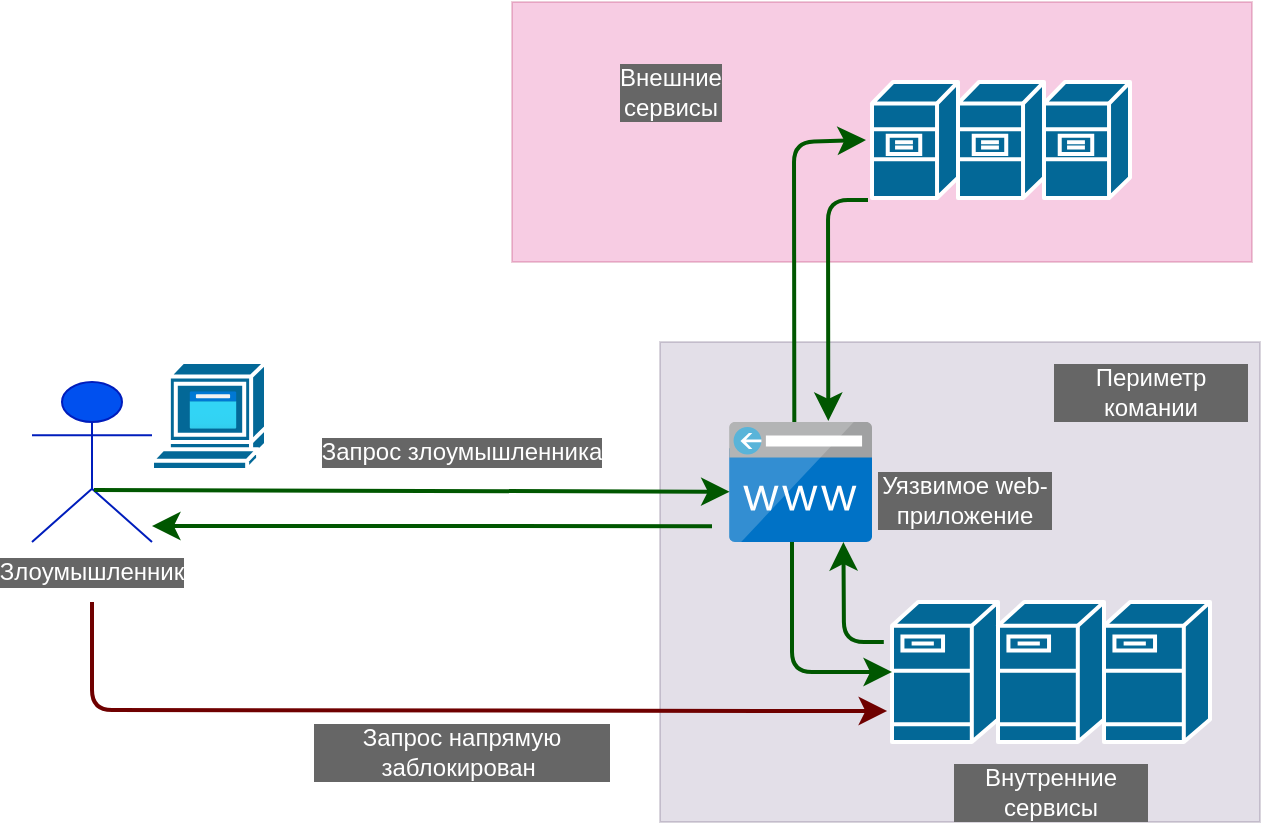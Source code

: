 <mxfile>
    <diagram id="fECts557okDQ3qRtLXVx" name="Страница 1">
        <mxGraphModel dx="872" dy="599" grid="1" gridSize="10" guides="1" tooltips="1" connect="1" arrows="1" fold="1" page="1" pageScale="1" pageWidth="827" pageHeight="1169" math="0" shadow="0">
            <root>
                <mxCell id="0"/>
                <mxCell id="1" parent="0"/>
                <mxCell id="55" value="" style="rounded=0;whiteSpace=wrap;html=1;opacity=20;fillColor=#d80073;fontColor=#ffffff;strokeColor=#A50040;" vertex="1" parent="1">
                    <mxGeometry x="340" y="110" width="370" height="130" as="geometry"/>
                </mxCell>
                <mxCell id="54" value="" style="rounded=0;whiteSpace=wrap;html=1;opacity=20;fillColor=#76608a;fontColor=#ffffff;strokeColor=#432D57;" vertex="1" parent="1">
                    <mxGeometry x="414" y="280" width="300" height="240" as="geometry"/>
                </mxCell>
                <mxCell id="28" value="" style="shape=umlActor;verticalLabelPosition=bottom;verticalAlign=top;html=1;outlineConnect=0;fillColor=#0050ef;strokeColor=#001DBC;fontColor=#ffffff;" vertex="1" parent="1">
                    <mxGeometry x="100" y="300" width="60" height="80" as="geometry"/>
                </mxCell>
                <mxCell id="37" value="" style="group" vertex="1" connectable="0" parent="1">
                    <mxGeometry x="160" y="290" width="57" height="54" as="geometry"/>
                </mxCell>
                <mxCell id="31" value="" style="shape=mxgraph.cisco.computers_and_peripherals.terminal;sketch=0;html=1;pointerEvents=1;dashed=0;fillColor=#036897;strokeColor=#ffffff;strokeWidth=2;verticalLabelPosition=bottom;verticalAlign=top;align=center;outlineConnect=0;" vertex="1" parent="37">
                    <mxGeometry width="57" height="54" as="geometry"/>
                </mxCell>
                <mxCell id="36" value="" style="aspect=fixed;html=1;points=[];align=center;image;fontSize=12;image=img/lib/azure2/general/Browser.svg;" vertex="1" parent="37">
                    <mxGeometry x="18.75" y="14.6" width="23.5" height="18.8" as="geometry"/>
                </mxCell>
                <mxCell id="44" value="" style="sketch=0;aspect=fixed;html=1;points=[];align=center;image;fontSize=12;image=img/lib/mscae/CustomDomain.svg;" vertex="1" parent="1">
                    <mxGeometry x="448.57" y="320" width="71.43" height="60" as="geometry"/>
                </mxCell>
                <mxCell id="45" value="" style="shape=mxgraph.cisco.servers.fileserver;sketch=0;html=1;pointerEvents=1;dashed=0;fillColor=#036897;strokeColor=#ffffff;strokeWidth=2;verticalLabelPosition=bottom;verticalAlign=top;align=center;outlineConnect=0;" vertex="1" parent="1">
                    <mxGeometry x="530" y="410" width="53" height="70" as="geometry"/>
                </mxCell>
                <mxCell id="46" value="" style="shape=mxgraph.cisco.servers.file_server;sketch=0;html=1;pointerEvents=1;dashed=0;fillColor=#036897;strokeColor=#ffffff;strokeWidth=2;verticalLabelPosition=bottom;verticalAlign=top;align=center;outlineConnect=0;" vertex="1" parent="1">
                    <mxGeometry x="606" y="150" width="43" height="58" as="geometry"/>
                </mxCell>
                <mxCell id="48" value="" style="shape=mxgraph.cisco.servers.fileserver;sketch=0;html=1;pointerEvents=1;dashed=0;fillColor=#036897;strokeColor=#ffffff;strokeWidth=2;verticalLabelPosition=bottom;verticalAlign=top;align=center;outlineConnect=0;" vertex="1" parent="1">
                    <mxGeometry x="583" y="410" width="53" height="70" as="geometry"/>
                </mxCell>
                <mxCell id="49" value="" style="shape=mxgraph.cisco.servers.fileserver;sketch=0;html=1;pointerEvents=1;dashed=0;fillColor=#036897;strokeColor=#ffffff;strokeWidth=2;verticalLabelPosition=bottom;verticalAlign=top;align=center;outlineConnect=0;" vertex="1" parent="1">
                    <mxGeometry x="636" y="410" width="53" height="70" as="geometry"/>
                </mxCell>
                <mxCell id="50" value="" style="shape=mxgraph.cisco.servers.file_server;sketch=0;html=1;pointerEvents=1;dashed=0;fillColor=#036897;strokeColor=#ffffff;strokeWidth=2;verticalLabelPosition=bottom;verticalAlign=top;align=center;outlineConnect=0;" vertex="1" parent="1">
                    <mxGeometry x="563" y="150" width="43" height="58" as="geometry"/>
                </mxCell>
                <mxCell id="51" value="" style="shape=mxgraph.cisco.servers.file_server;sketch=0;html=1;pointerEvents=1;dashed=0;fillColor=#036897;strokeColor=#ffffff;strokeWidth=2;verticalLabelPosition=bottom;verticalAlign=top;align=center;outlineConnect=0;" vertex="1" parent="1">
                    <mxGeometry x="520" y="150" width="43" height="58" as="geometry"/>
                </mxCell>
                <mxCell id="57" value="" style="endArrow=classic;html=1;endSize=8;startSize=8;jumpSize=7;strokeWidth=2;entryX=0;entryY=0.5;entryDx=0;entryDy=0;entryPerimeter=0;fillColor=#008a00;strokeColor=#005700;" edge="1" parent="1">
                    <mxGeometry width="50" height="50" relative="1" as="geometry">
                        <mxPoint x="481.16" y="320" as="sourcePoint"/>
                        <mxPoint x="517" y="179" as="targetPoint"/>
                        <Array as="points">
                            <mxPoint x="481" y="180"/>
                        </Array>
                    </mxGeometry>
                </mxCell>
                <mxCell id="58" value="" style="endArrow=classic;html=1;endSize=8;startSize=8;jumpSize=7;strokeWidth=2;entryX=0;entryY=0.5;entryDx=0;entryDy=0;entryPerimeter=0;fillColor=#008a00;strokeColor=#005700;" edge="1" parent="1" target="45">
                    <mxGeometry width="50" height="50" relative="1" as="geometry">
                        <mxPoint x="480" y="380" as="sourcePoint"/>
                        <mxPoint x="480.36" y="420" as="targetPoint"/>
                        <Array as="points">
                            <mxPoint x="480" y="445"/>
                        </Array>
                    </mxGeometry>
                </mxCell>
                <mxCell id="59" value="&lt;span style=&quot;&quot;&gt;Периметр комании&lt;/span&gt;" style="text;html=1;strokeColor=none;fillColor=none;align=center;verticalAlign=middle;whiteSpace=wrap;rounded=0;opacity=20;fontColor=#FFFFFF;labelBackgroundColor=#666666;" vertex="1" parent="1">
                    <mxGeometry x="610" y="290" width="99" height="30" as="geometry"/>
                </mxCell>
                <mxCell id="60" value="&lt;font&gt;Внутренние сервисы&lt;/font&gt;" style="text;html=1;strokeColor=none;fillColor=none;align=center;verticalAlign=middle;whiteSpace=wrap;rounded=0;opacity=20;labelBackgroundColor=#666666;fontColor=#FFFFFF;" vertex="1" parent="1">
                    <mxGeometry x="560" y="490" width="99" height="30" as="geometry"/>
                </mxCell>
                <mxCell id="61" value="&lt;font&gt;Внешние&lt;br&gt;сервисы&lt;br&gt;&lt;/font&gt;" style="text;html=1;align=center;verticalAlign=middle;whiteSpace=wrap;rounded=0;opacity=20;labelBackgroundColor=#666666;fillColor=none;fontColor=#FFFFFF;" vertex="1" parent="1">
                    <mxGeometry x="370" y="140" width="99" height="30" as="geometry"/>
                </mxCell>
                <mxCell id="65" value="" style="endArrow=classic;html=1;endSize=8;startSize=8;jumpSize=7;strokeWidth=2;entryX=0.003;entryY=0.581;entryDx=0;entryDy=0;entryPerimeter=0;fillColor=#008a00;strokeColor=#005700;" edge="1" parent="1" target="44">
                    <mxGeometry width="50" height="50" relative="1" as="geometry">
                        <mxPoint x="131" y="354" as="sourcePoint"/>
                        <mxPoint x="351" y="354" as="targetPoint"/>
                    </mxGeometry>
                </mxCell>
                <mxCell id="66" value="" style="endArrow=classic;html=1;endSize=8;startSize=8;jumpSize=7;strokeWidth=2;entryX=-0.046;entryY=0.779;entryDx=0;entryDy=0;entryPerimeter=0;fillColor=#a20025;strokeColor=#6F0000;" edge="1" parent="1" target="45">
                    <mxGeometry width="50" height="50" relative="1" as="geometry">
                        <mxPoint x="130" y="410" as="sourcePoint"/>
                        <mxPoint x="410" y="464" as="targetPoint"/>
                        <Array as="points">
                            <mxPoint x="130" y="464"/>
                        </Array>
                    </mxGeometry>
                </mxCell>
                <mxCell id="67" value="Запрос напрямую заблокирован&amp;nbsp;" style="text;align=center;verticalAlign=middle;whiteSpace=wrap;rounded=0;opacity=20;labelBackgroundColor=#666666;html=1;fontColor=#FFFFFF;" vertex="1" parent="1">
                    <mxGeometry x="240" y="470" width="150" height="30" as="geometry"/>
                </mxCell>
                <mxCell id="68" value="" style="endArrow=classic;html=1;endSize=8;startSize=8;jumpSize=7;strokeWidth=2;exitX=0.12;exitY=0.417;exitDx=0;exitDy=0;exitPerimeter=0;fillColor=#008a00;strokeColor=#005700;" edge="1" parent="1">
                    <mxGeometry width="50" height="50" relative="1" as="geometry">
                        <mxPoint x="440" y="372.08" as="sourcePoint"/>
                        <mxPoint x="160" y="372" as="targetPoint"/>
                    </mxGeometry>
                </mxCell>
                <mxCell id="69" value="" style="endArrow=classic;html=1;endSize=8;startSize=8;jumpSize=7;strokeWidth=2;fillColor=#008a00;strokeColor=#005700;entryX=0.722;entryY=-0.026;entryDx=0;entryDy=0;entryPerimeter=0;" edge="1" parent="1">
                    <mxGeometry width="50" height="50" relative="1" as="geometry">
                        <mxPoint x="518" y="209" as="sourcePoint"/>
                        <mxPoint x="498.142" y="319.44" as="targetPoint"/>
                        <Array as="points">
                            <mxPoint x="498" y="209"/>
                        </Array>
                    </mxGeometry>
                </mxCell>
                <mxCell id="70" value="" style="endArrow=classic;html=1;endSize=8;startSize=8;jumpSize=7;strokeWidth=2;fillColor=#008a00;strokeColor=#005700;entryX=0.716;entryY=1.001;entryDx=0;entryDy=0;entryPerimeter=0;exitX=0.353;exitY=0.625;exitDx=0;exitDy=0;exitPerimeter=0;" edge="1" parent="1">
                    <mxGeometry width="50" height="50" relative="1" as="geometry">
                        <mxPoint x="525.9" y="430" as="sourcePoint"/>
                        <mxPoint x="505.714" y="380.06" as="targetPoint"/>
                        <Array as="points">
                            <mxPoint x="506" y="430"/>
                        </Array>
                    </mxGeometry>
                </mxCell>
                <mxCell id="72" value="Уязвимое web-приложение" style="text;html=1;align=center;verticalAlign=middle;whiteSpace=wrap;rounded=0;opacity=20;fontColor=#FFFFFF;labelBackgroundColor=#666666;" vertex="1" parent="1">
                    <mxGeometry x="521.5" y="344" width="88.5" height="30" as="geometry"/>
                </mxCell>
                <mxCell id="73" value="Запрос злоумышленника" style="text;html=1;strokeColor=none;fillColor=none;align=center;verticalAlign=middle;whiteSpace=wrap;rounded=0;opacity=20;labelBackgroundColor=#666666;fontColor=#FFFFFF;" vertex="1" parent="1">
                    <mxGeometry x="240" y="320" width="150" height="30" as="geometry"/>
                </mxCell>
                <mxCell id="74" value="&lt;meta charset=&quot;utf-8&quot;&gt;&lt;span style=&quot;font-family: Helvetica; font-size: 12px; font-style: normal; font-variant-ligatures: normal; font-variant-caps: normal; font-weight: 400; letter-spacing: normal; orphans: 2; text-align: center; text-indent: 0px; text-transform: none; widows: 2; word-spacing: 0px; -webkit-text-stroke-width: 0px; text-decoration-thickness: initial; text-decoration-style: initial; text-decoration-color: initial; float: none; display: inline !important;&quot;&gt;Злоумышленник&lt;/span&gt;" style="text;html=1;align=center;verticalAlign=middle;whiteSpace=wrap;rounded=0;labelBackgroundColor=#666666;opacity=20;fontColor=#FFFFFF;" vertex="1" parent="1">
                    <mxGeometry x="100" y="380" width="60" height="30" as="geometry"/>
                </mxCell>
            </root>
        </mxGraphModel>
    </diagram>
</mxfile>